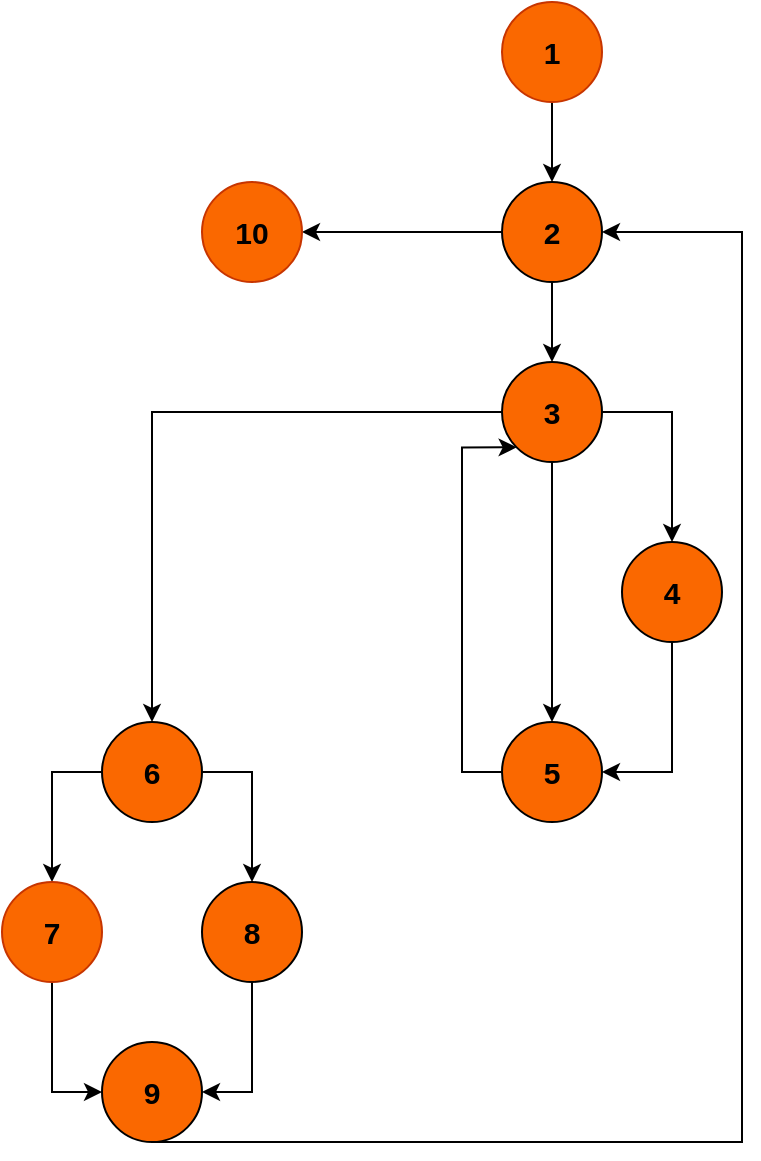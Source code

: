 <mxfile version="14.9.3" type="device"><diagram id="QNiM4Fyp-aCT-GhyJYah" name="Page-1"><mxGraphModel dx="666" dy="773" grid="1" gridSize="10" guides="1" tooltips="1" connect="1" arrows="1" fold="1" page="1" pageScale="1" pageWidth="827" pageHeight="1169" math="0" shadow="0"><root><mxCell id="0"/><mxCell id="1" parent="0"/><mxCell id="ZYS-MD3Yi8ZNgdxOBAMK-2" style="edgeStyle=orthogonalEdgeStyle;rounded=0;orthogonalLoop=1;jettySize=auto;html=1;exitX=0.5;exitY=1;exitDx=0;exitDy=0;fontSize=15;fontStyle=1;fillColor=#fa6800;" edge="1" parent="1" source="Y_9NX3eBA5QiQhLv3oEe-1" target="ZYS-MD3Yi8ZNgdxOBAMK-1"><mxGeometry relative="1" as="geometry"/></mxCell><mxCell id="Y_9NX3eBA5QiQhLv3oEe-1" value="1" style="ellipse;whiteSpace=wrap;html=1;aspect=fixed;fillColor=#fa6800;strokeColor=#C73500;fontSize=15;fontStyle=1;fontColor=#000000;" parent="1" vertex="1"><mxGeometry x="360" y="30" width="50" height="50" as="geometry"/></mxCell><mxCell id="Y_9NX3eBA5QiQhLv3oEe-21" style="edgeStyle=orthogonalEdgeStyle;curved=1;rounded=0;orthogonalLoop=1;jettySize=auto;html=1;exitX=0;exitY=0.5;exitDx=0;exitDy=0;entryX=0;entryY=0.5;entryDx=0;entryDy=0;strokeColor=#006658;fontColor=#5C5C5C;" parent="1" target="Y_9NX3eBA5QiQhLv3oEe-19" edge="1"><mxGeometry relative="1" as="geometry"><Array as="points"><mxPoint x="260" y="375"/><mxPoint x="260" y="615"/></Array><mxPoint x="360.0" y="375" as="sourcePoint"/></mxGeometry></mxCell><mxCell id="ZYS-MD3Yi8ZNgdxOBAMK-4" style="edgeStyle=orthogonalEdgeStyle;rounded=0;orthogonalLoop=1;jettySize=auto;html=1;fontSize=15;fontStyle=1;fillColor=#fa6800;" edge="1" parent="1" source="ZYS-MD3Yi8ZNgdxOBAMK-1" target="ZYS-MD3Yi8ZNgdxOBAMK-3"><mxGeometry relative="1" as="geometry"/></mxCell><mxCell id="ZYS-MD3Yi8ZNgdxOBAMK-21" style="edgeStyle=orthogonalEdgeStyle;rounded=0;orthogonalLoop=1;jettySize=auto;html=1;exitX=0;exitY=0.5;exitDx=0;exitDy=0;entryX=1;entryY=0.5;entryDx=0;entryDy=0;fontSize=15;" edge="1" parent="1" source="ZYS-MD3Yi8ZNgdxOBAMK-1" target="ZYS-MD3Yi8ZNgdxOBAMK-20"><mxGeometry relative="1" as="geometry"/></mxCell><mxCell id="ZYS-MD3Yi8ZNgdxOBAMK-1" value="2" style="ellipse;whiteSpace=wrap;html=1;aspect=fixed;fillColor=#fa6800;fontSize=15;fontStyle=1;fontColor=#000000;" vertex="1" parent="1"><mxGeometry x="360" y="120" width="50" height="50" as="geometry"/></mxCell><mxCell id="ZYS-MD3Yi8ZNgdxOBAMK-11" style="edgeStyle=orthogonalEdgeStyle;rounded=0;orthogonalLoop=1;jettySize=auto;html=1;exitX=0;exitY=0.5;exitDx=0;exitDy=0;entryX=0.5;entryY=0;entryDx=0;entryDy=0;fontSize=15;" edge="1" parent="1" source="ZYS-MD3Yi8ZNgdxOBAMK-3" target="ZYS-MD3Yi8ZNgdxOBAMK-10"><mxGeometry relative="1" as="geometry"/></mxCell><mxCell id="ZYS-MD3Yi8ZNgdxOBAMK-22" style="edgeStyle=orthogonalEdgeStyle;rounded=0;orthogonalLoop=1;jettySize=auto;html=1;exitX=1;exitY=0.5;exitDx=0;exitDy=0;entryX=0.5;entryY=0;entryDx=0;entryDy=0;fontSize=15;strokeColor=#000000;" edge="1" parent="1" source="ZYS-MD3Yi8ZNgdxOBAMK-3" target="ZYS-MD3Yi8ZNgdxOBAMK-5"><mxGeometry relative="1" as="geometry"/></mxCell><mxCell id="ZYS-MD3Yi8ZNgdxOBAMK-23" style="edgeStyle=orthogonalEdgeStyle;rounded=0;orthogonalLoop=1;jettySize=auto;html=1;exitX=0.5;exitY=1;exitDx=0;exitDy=0;entryX=0.5;entryY=0;entryDx=0;entryDy=0;fontSize=15;strokeColor=#000000;" edge="1" parent="1" source="ZYS-MD3Yi8ZNgdxOBAMK-3" target="ZYS-MD3Yi8ZNgdxOBAMK-7"><mxGeometry relative="1" as="geometry"/></mxCell><mxCell id="ZYS-MD3Yi8ZNgdxOBAMK-3" value="3" style="ellipse;whiteSpace=wrap;html=1;aspect=fixed;fillColor=#fa6800;fontSize=15;fontStyle=1;fontColor=#000000;" vertex="1" parent="1"><mxGeometry x="360" y="210" width="50" height="50" as="geometry"/></mxCell><mxCell id="ZYS-MD3Yi8ZNgdxOBAMK-24" style="edgeStyle=orthogonalEdgeStyle;rounded=0;orthogonalLoop=1;jettySize=auto;html=1;exitX=0.5;exitY=1;exitDx=0;exitDy=0;entryX=1;entryY=0.5;entryDx=0;entryDy=0;fontSize=15;strokeColor=#000000;" edge="1" parent="1" source="ZYS-MD3Yi8ZNgdxOBAMK-5" target="ZYS-MD3Yi8ZNgdxOBAMK-7"><mxGeometry relative="1" as="geometry"/></mxCell><mxCell id="ZYS-MD3Yi8ZNgdxOBAMK-5" value="4" style="ellipse;whiteSpace=wrap;html=1;aspect=fixed;fillColor=#fa6800;fontSize=15;fontStyle=1;fontColor=#000000;" vertex="1" parent="1"><mxGeometry x="420" y="300" width="50" height="50" as="geometry"/></mxCell><mxCell id="ZYS-MD3Yi8ZNgdxOBAMK-25" style="edgeStyle=orthogonalEdgeStyle;rounded=0;orthogonalLoop=1;jettySize=auto;html=1;exitX=0;exitY=0.5;exitDx=0;exitDy=0;entryX=0;entryY=1;entryDx=0;entryDy=0;fontSize=15;strokeColor=#000000;" edge="1" parent="1" source="ZYS-MD3Yi8ZNgdxOBAMK-7" target="ZYS-MD3Yi8ZNgdxOBAMK-3"><mxGeometry relative="1" as="geometry"><Array as="points"><mxPoint x="340" y="415"/><mxPoint x="340" y="253"/></Array></mxGeometry></mxCell><mxCell id="ZYS-MD3Yi8ZNgdxOBAMK-7" value="5" style="ellipse;whiteSpace=wrap;html=1;aspect=fixed;fillColor=#fa6800;fontSize=15;fontStyle=1;fontColor=#000000;" vertex="1" parent="1"><mxGeometry x="360" y="390" width="50" height="50" as="geometry"/></mxCell><mxCell id="ZYS-MD3Yi8ZNgdxOBAMK-14" style="edgeStyle=orthogonalEdgeStyle;rounded=0;orthogonalLoop=1;jettySize=auto;html=1;exitX=0;exitY=0.5;exitDx=0;exitDy=0;entryX=0.5;entryY=0;entryDx=0;entryDy=0;fontSize=15;" edge="1" parent="1" source="ZYS-MD3Yi8ZNgdxOBAMK-10" target="ZYS-MD3Yi8ZNgdxOBAMK-12"><mxGeometry relative="1" as="geometry"/></mxCell><mxCell id="ZYS-MD3Yi8ZNgdxOBAMK-15" style="edgeStyle=orthogonalEdgeStyle;rounded=0;orthogonalLoop=1;jettySize=auto;html=1;exitX=1;exitY=0.5;exitDx=0;exitDy=0;entryX=0.5;entryY=0;entryDx=0;entryDy=0;fontSize=15;" edge="1" parent="1" source="ZYS-MD3Yi8ZNgdxOBAMK-10" target="ZYS-MD3Yi8ZNgdxOBAMK-13"><mxGeometry relative="1" as="geometry"/></mxCell><mxCell id="ZYS-MD3Yi8ZNgdxOBAMK-10" value="6" style="ellipse;whiteSpace=wrap;html=1;aspect=fixed;fillColor=#fa6800;fontSize=15;fontStyle=1;fontColor=#000000;" vertex="1" parent="1"><mxGeometry x="160" y="390" width="50" height="50" as="geometry"/></mxCell><mxCell id="ZYS-MD3Yi8ZNgdxOBAMK-17" style="edgeStyle=orthogonalEdgeStyle;rounded=0;orthogonalLoop=1;jettySize=auto;html=1;exitX=0.5;exitY=1;exitDx=0;exitDy=0;entryX=0;entryY=0.5;entryDx=0;entryDy=0;fontSize=15;" edge="1" parent="1" source="ZYS-MD3Yi8ZNgdxOBAMK-12" target="ZYS-MD3Yi8ZNgdxOBAMK-16"><mxGeometry relative="1" as="geometry"/></mxCell><mxCell id="ZYS-MD3Yi8ZNgdxOBAMK-12" value="7" style="ellipse;whiteSpace=wrap;html=1;aspect=fixed;fillColor=#fa6800;strokeColor=#C73500;fontSize=15;fontStyle=1;fontColor=#000000;" vertex="1" parent="1"><mxGeometry x="110" y="470" width="50" height="50" as="geometry"/></mxCell><mxCell id="ZYS-MD3Yi8ZNgdxOBAMK-18" style="edgeStyle=orthogonalEdgeStyle;rounded=0;orthogonalLoop=1;jettySize=auto;html=1;exitX=0.5;exitY=1;exitDx=0;exitDy=0;entryX=1;entryY=0.5;entryDx=0;entryDy=0;fontSize=15;" edge="1" parent="1" source="ZYS-MD3Yi8ZNgdxOBAMK-13" target="ZYS-MD3Yi8ZNgdxOBAMK-16"><mxGeometry relative="1" as="geometry"/></mxCell><mxCell id="ZYS-MD3Yi8ZNgdxOBAMK-13" value="8" style="ellipse;whiteSpace=wrap;html=1;aspect=fixed;fillColor=#fa6800;fontSize=15;fontStyle=1;fontColor=#000000;" vertex="1" parent="1"><mxGeometry x="210" y="470" width="50" height="50" as="geometry"/></mxCell><mxCell id="ZYS-MD3Yi8ZNgdxOBAMK-19" style="edgeStyle=orthogonalEdgeStyle;rounded=0;orthogonalLoop=1;jettySize=auto;html=1;exitX=0.5;exitY=1;exitDx=0;exitDy=0;entryX=1;entryY=0.5;entryDx=0;entryDy=0;fontSize=15;" edge="1" parent="1" source="ZYS-MD3Yi8ZNgdxOBAMK-16" target="ZYS-MD3Yi8ZNgdxOBAMK-1"><mxGeometry relative="1" as="geometry"><Array as="points"><mxPoint x="480" y="600"/><mxPoint x="480" y="145"/></Array></mxGeometry></mxCell><mxCell id="ZYS-MD3Yi8ZNgdxOBAMK-16" value="9" style="ellipse;whiteSpace=wrap;html=1;aspect=fixed;fillColor=#fa6800;fontSize=15;fontStyle=1;fontColor=#000000;" vertex="1" parent="1"><mxGeometry x="160" y="550" width="50" height="50" as="geometry"/></mxCell><mxCell id="ZYS-MD3Yi8ZNgdxOBAMK-20" value="10" style="ellipse;whiteSpace=wrap;html=1;aspect=fixed;fillColor=#fa6800;strokeColor=#C73500;fontSize=15;fontStyle=1;fontColor=#000000;" vertex="1" parent="1"><mxGeometry x="210" y="120" width="50" height="50" as="geometry"/></mxCell></root></mxGraphModel></diagram></mxfile>